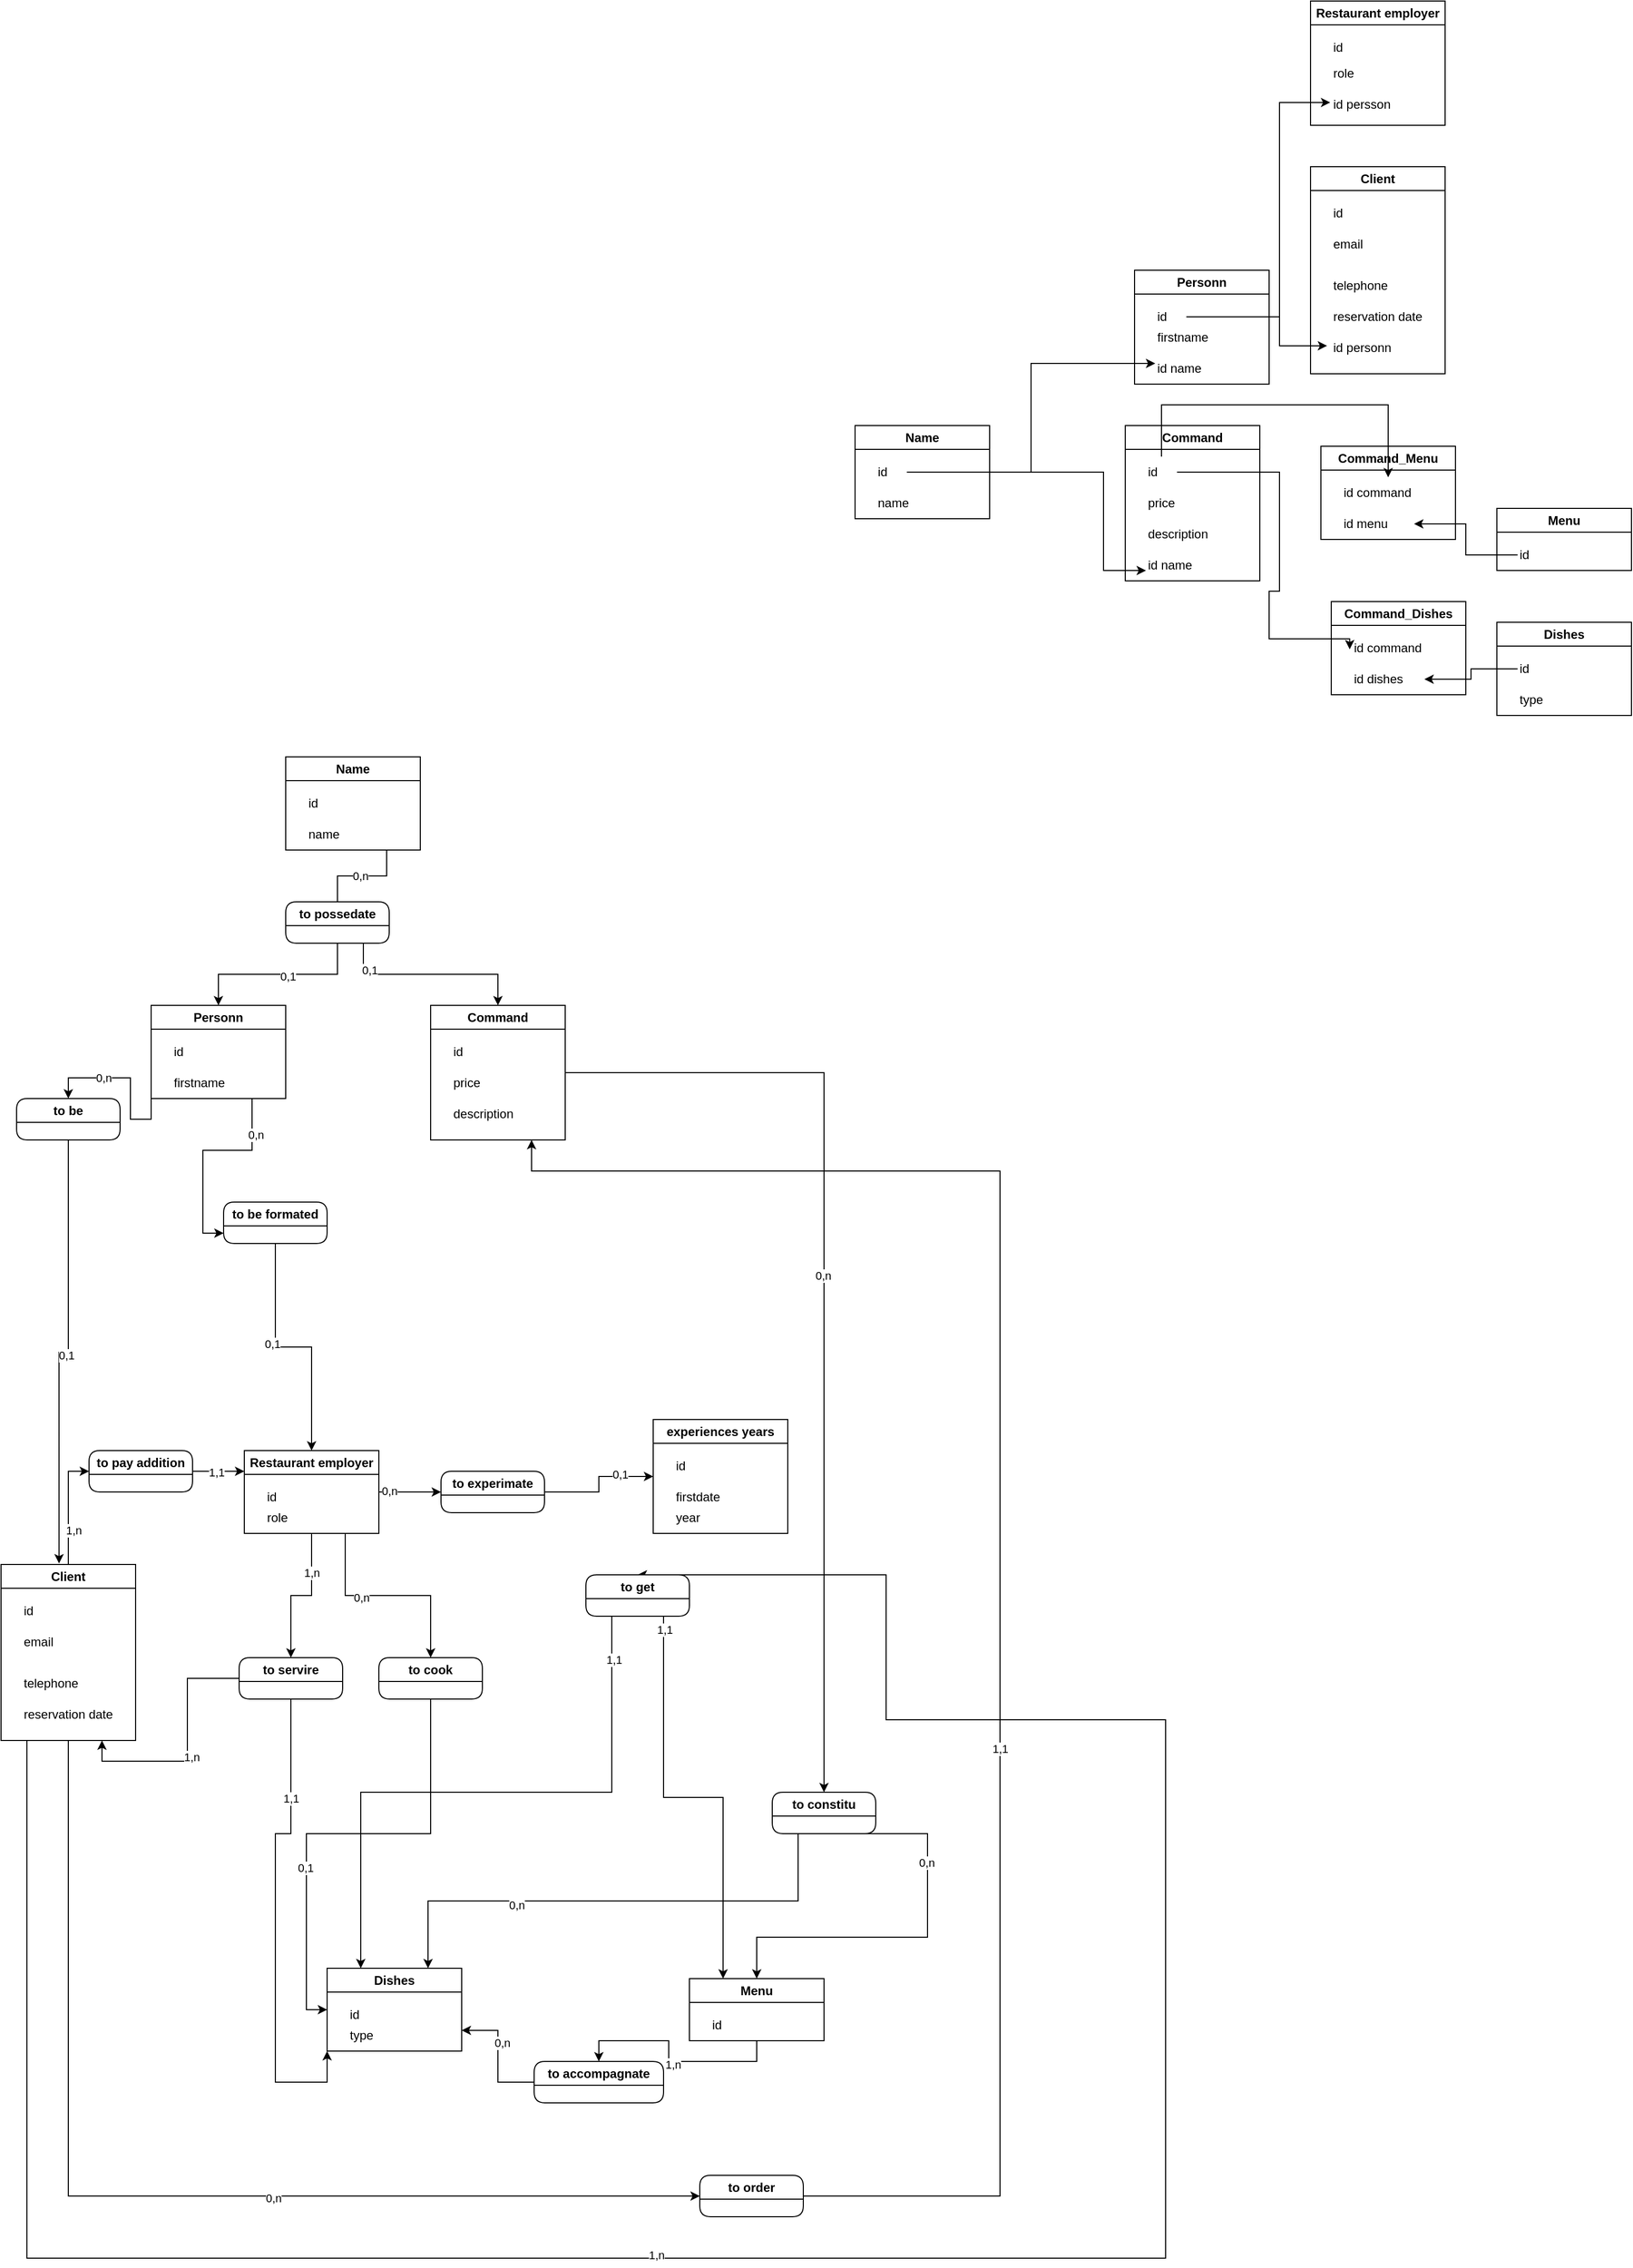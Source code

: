 <mxfile version="26.0.11">
  <diagram name="Page-1" id="PlA0bTD1htJH5vswvW3-">
    <mxGraphModel dx="1509" dy="1996" grid="1" gridSize="10" guides="1" tooltips="1" connect="1" arrows="1" fold="1" page="1" pageScale="1" pageWidth="827" pageHeight="1169" math="0" shadow="0">
      <root>
        <mxCell id="0" />
        <mxCell id="1" parent="0" />
        <mxCell id="Mnq4h092WNaVHmd3vgpn-191" style="edgeStyle=orthogonalEdgeStyle;rounded=0;orthogonalLoop=1;jettySize=auto;html=1;exitX=0.75;exitY=1;exitDx=0;exitDy=0;endArrow=none;startFill=0;" parent="1" source="Mnq4h092WNaVHmd3vgpn-177" target="Mnq4h092WNaVHmd3vgpn-183" edge="1">
          <mxGeometry relative="1" as="geometry" />
        </mxCell>
        <mxCell id="WmfGTkzMxAjrMjGQDUst-5" value="0,n" style="edgeLabel;html=1;align=center;verticalAlign=middle;resizable=0;points=[];" vertex="1" connectable="0" parent="Mnq4h092WNaVHmd3vgpn-191">
          <mxGeometry x="0.063" relative="1" as="geometry">
            <mxPoint x="1" as="offset" />
          </mxGeometry>
        </mxCell>
        <mxCell id="Mnq4h092WNaVHmd3vgpn-177" value="Name" style="swimlane;whiteSpace=wrap;html=1;" parent="1" vertex="1">
          <mxGeometry x="300" y="40" width="130" height="90" as="geometry" />
        </mxCell>
        <mxCell id="Mnq4h092WNaVHmd3vgpn-178" value="id" style="text;html=1;align=left;verticalAlign=middle;resizable=0;points=[];autosize=1;strokeColor=none;fillColor=none;" parent="Mnq4h092WNaVHmd3vgpn-177" vertex="1">
          <mxGeometry x="20" y="30" width="30" height="30" as="geometry" />
        </mxCell>
        <mxCell id="Mnq4h092WNaVHmd3vgpn-179" value="name" style="text;html=1;align=left;verticalAlign=middle;resizable=0;points=[];autosize=1;strokeColor=none;fillColor=none;" parent="Mnq4h092WNaVHmd3vgpn-177" vertex="1">
          <mxGeometry x="20" y="60" width="50" height="30" as="geometry" />
        </mxCell>
        <mxCell id="WmfGTkzMxAjrMjGQDUst-4" style="edgeStyle=orthogonalEdgeStyle;rounded=0;orthogonalLoop=1;jettySize=auto;html=1;entryX=0.5;entryY=0;entryDx=0;entryDy=0;" edge="1" parent="1" source="Mnq4h092WNaVHmd3vgpn-183" target="WmfGTkzMxAjrMjGQDUst-1">
          <mxGeometry relative="1" as="geometry" />
        </mxCell>
        <mxCell id="WmfGTkzMxAjrMjGQDUst-6" value="0,1" style="edgeLabel;html=1;align=center;verticalAlign=middle;resizable=0;points=[];" vertex="1" connectable="0" parent="WmfGTkzMxAjrMjGQDUst-4">
          <mxGeometry x="-0.11" y="2" relative="1" as="geometry">
            <mxPoint as="offset" />
          </mxGeometry>
        </mxCell>
        <mxCell id="WmfGTkzMxAjrMjGQDUst-10" style="edgeStyle=orthogonalEdgeStyle;rounded=0;orthogonalLoop=1;jettySize=auto;html=1;exitX=0.75;exitY=1;exitDx=0;exitDy=0;" edge="1" parent="1" source="Mnq4h092WNaVHmd3vgpn-183" target="WmfGTkzMxAjrMjGQDUst-7">
          <mxGeometry relative="1" as="geometry" />
        </mxCell>
        <mxCell id="WmfGTkzMxAjrMjGQDUst-108" value="0,1&lt;div&gt;&lt;br&gt;&lt;/div&gt;" style="edgeLabel;html=1;align=center;verticalAlign=middle;resizable=0;points=[];" vertex="1" connectable="0" parent="WmfGTkzMxAjrMjGQDUst-10">
          <mxGeometry x="-0.621" y="-3" relative="1" as="geometry">
            <mxPoint as="offset" />
          </mxGeometry>
        </mxCell>
        <mxCell id="Mnq4h092WNaVHmd3vgpn-183" value="to possedate" style="swimlane;whiteSpace=wrap;html=1;rounded=1;" parent="1" vertex="1">
          <mxGeometry x="300" y="180" width="100" height="40" as="geometry" />
        </mxCell>
        <mxCell id="WmfGTkzMxAjrMjGQDUst-27" style="edgeStyle=orthogonalEdgeStyle;rounded=0;orthogonalLoop=1;jettySize=auto;html=1;exitX=0;exitY=1;exitDx=0;exitDy=0;entryX=0.5;entryY=0;entryDx=0;entryDy=0;" edge="1" parent="1" source="WmfGTkzMxAjrMjGQDUst-1" target="WmfGTkzMxAjrMjGQDUst-23">
          <mxGeometry relative="1" as="geometry" />
        </mxCell>
        <mxCell id="WmfGTkzMxAjrMjGQDUst-34" value="0,n" style="edgeLabel;html=1;align=center;verticalAlign=middle;resizable=0;points=[];" vertex="1" connectable="0" parent="WmfGTkzMxAjrMjGQDUst-27">
          <mxGeometry x="0.325" relative="1" as="geometry">
            <mxPoint as="offset" />
          </mxGeometry>
        </mxCell>
        <mxCell id="WmfGTkzMxAjrMjGQDUst-29" style="edgeStyle=orthogonalEdgeStyle;rounded=0;orthogonalLoop=1;jettySize=auto;html=1;exitX=0.75;exitY=1;exitDx=0;exitDy=0;entryX=0;entryY=0.75;entryDx=0;entryDy=0;" edge="1" parent="1" source="WmfGTkzMxAjrMjGQDUst-1" target="WmfGTkzMxAjrMjGQDUst-24">
          <mxGeometry relative="1" as="geometry" />
        </mxCell>
        <mxCell id="WmfGTkzMxAjrMjGQDUst-36" value="0,n" style="edgeLabel;html=1;align=center;verticalAlign=middle;resizable=0;points=[];" vertex="1" connectable="0" parent="WmfGTkzMxAjrMjGQDUst-29">
          <mxGeometry x="-0.646" y="3" relative="1" as="geometry">
            <mxPoint as="offset" />
          </mxGeometry>
        </mxCell>
        <mxCell id="WmfGTkzMxAjrMjGQDUst-1" value="Personn" style="swimlane;whiteSpace=wrap;html=1;" vertex="1" parent="1">
          <mxGeometry x="170" y="280" width="130" height="90" as="geometry" />
        </mxCell>
        <mxCell id="WmfGTkzMxAjrMjGQDUst-2" value="id" style="text;html=1;align=left;verticalAlign=middle;resizable=0;points=[];autosize=1;strokeColor=none;fillColor=none;" vertex="1" parent="WmfGTkzMxAjrMjGQDUst-1">
          <mxGeometry x="20" y="30" width="30" height="30" as="geometry" />
        </mxCell>
        <mxCell id="WmfGTkzMxAjrMjGQDUst-3" value="firstname" style="text;html=1;align=left;verticalAlign=middle;resizable=0;points=[];autosize=1;strokeColor=none;fillColor=none;" vertex="1" parent="WmfGTkzMxAjrMjGQDUst-1">
          <mxGeometry x="20" y="60" width="70" height="30" as="geometry" />
        </mxCell>
        <mxCell id="WmfGTkzMxAjrMjGQDUst-41" style="edgeStyle=orthogonalEdgeStyle;rounded=0;orthogonalLoop=1;jettySize=auto;html=1;entryX=0.5;entryY=0;entryDx=0;entryDy=0;" edge="1" parent="1" source="WmfGTkzMxAjrMjGQDUst-7" target="WmfGTkzMxAjrMjGQDUst-40">
          <mxGeometry relative="1" as="geometry" />
        </mxCell>
        <mxCell id="WmfGTkzMxAjrMjGQDUst-56" value="0,n" style="edgeLabel;html=1;align=center;verticalAlign=middle;resizable=0;points=[];" vertex="1" connectable="0" parent="WmfGTkzMxAjrMjGQDUst-41">
          <mxGeometry x="-0.057" y="-1" relative="1" as="geometry">
            <mxPoint as="offset" />
          </mxGeometry>
        </mxCell>
        <mxCell id="WmfGTkzMxAjrMjGQDUst-7" value="Command" style="swimlane;whiteSpace=wrap;html=1;" vertex="1" parent="1">
          <mxGeometry x="440" y="280" width="130" height="130" as="geometry" />
        </mxCell>
        <mxCell id="WmfGTkzMxAjrMjGQDUst-8" value="id" style="text;html=1;align=left;verticalAlign=middle;resizable=0;points=[];autosize=1;strokeColor=none;fillColor=none;" vertex="1" parent="WmfGTkzMxAjrMjGQDUst-7">
          <mxGeometry x="20" y="30" width="30" height="30" as="geometry" />
        </mxCell>
        <mxCell id="WmfGTkzMxAjrMjGQDUst-9" value="price" style="text;html=1;align=left;verticalAlign=middle;resizable=0;points=[];autosize=1;strokeColor=none;fillColor=none;" vertex="1" parent="WmfGTkzMxAjrMjGQDUst-7">
          <mxGeometry x="20" y="60" width="50" height="30" as="geometry" />
        </mxCell>
        <mxCell id="WmfGTkzMxAjrMjGQDUst-11" value="description" style="text;html=1;align=left;verticalAlign=middle;resizable=0;points=[];autosize=1;strokeColor=none;fillColor=none;" vertex="1" parent="WmfGTkzMxAjrMjGQDUst-7">
          <mxGeometry x="20" y="90" width="80" height="30" as="geometry" />
        </mxCell>
        <mxCell id="WmfGTkzMxAjrMjGQDUst-32" style="edgeStyle=orthogonalEdgeStyle;rounded=0;orthogonalLoop=1;jettySize=auto;html=1;entryX=0;entryY=0.5;entryDx=0;entryDy=0;" edge="1" parent="1" source="WmfGTkzMxAjrMjGQDUst-12" target="WmfGTkzMxAjrMjGQDUst-31">
          <mxGeometry relative="1" as="geometry">
            <Array as="points">
              <mxPoint x="90" y="1430" />
            </Array>
          </mxGeometry>
        </mxCell>
        <mxCell id="WmfGTkzMxAjrMjGQDUst-38" value="0,n" style="edgeLabel;html=1;align=center;verticalAlign=middle;resizable=0;points=[];" vertex="1" connectable="0" parent="WmfGTkzMxAjrMjGQDUst-32">
          <mxGeometry x="0.215" y="-2" relative="1" as="geometry">
            <mxPoint as="offset" />
          </mxGeometry>
        </mxCell>
        <mxCell id="WmfGTkzMxAjrMjGQDUst-94" style="edgeStyle=orthogonalEdgeStyle;rounded=0;orthogonalLoop=1;jettySize=auto;html=1;entryX=0;entryY=0.5;entryDx=0;entryDy=0;" edge="1" parent="1" source="WmfGTkzMxAjrMjGQDUst-12" target="WmfGTkzMxAjrMjGQDUst-93">
          <mxGeometry relative="1" as="geometry" />
        </mxCell>
        <mxCell id="WmfGTkzMxAjrMjGQDUst-96" value="1,n" style="edgeLabel;html=1;align=center;verticalAlign=middle;resizable=0;points=[];" vertex="1" connectable="0" parent="WmfGTkzMxAjrMjGQDUst-94">
          <mxGeometry x="-0.4" y="-5" relative="1" as="geometry">
            <mxPoint as="offset" />
          </mxGeometry>
        </mxCell>
        <mxCell id="WmfGTkzMxAjrMjGQDUst-102" style="edgeStyle=orthogonalEdgeStyle;rounded=0;orthogonalLoop=1;jettySize=auto;html=1;entryX=0.5;entryY=0;entryDx=0;entryDy=0;" edge="1" parent="1" source="WmfGTkzMxAjrMjGQDUst-12" target="WmfGTkzMxAjrMjGQDUst-101">
          <mxGeometry relative="1" as="geometry">
            <Array as="points">
              <mxPoint x="50" y="1490" />
              <mxPoint x="1150" y="1490" />
              <mxPoint x="1150" y="970" />
              <mxPoint x="880" y="970" />
            </Array>
          </mxGeometry>
        </mxCell>
        <mxCell id="WmfGTkzMxAjrMjGQDUst-105" value="1,n" style="edgeLabel;html=1;align=center;verticalAlign=middle;resizable=0;points=[];" vertex="1" connectable="0" parent="WmfGTkzMxAjrMjGQDUst-102">
          <mxGeometry x="-0.2" y="3" relative="1" as="geometry">
            <mxPoint as="offset" />
          </mxGeometry>
        </mxCell>
        <mxCell id="WmfGTkzMxAjrMjGQDUst-12" value="Client" style="swimlane;whiteSpace=wrap;html=1;" vertex="1" parent="1">
          <mxGeometry x="25" y="820" width="130" height="170" as="geometry" />
        </mxCell>
        <mxCell id="WmfGTkzMxAjrMjGQDUst-13" value="id" style="text;html=1;align=left;verticalAlign=middle;resizable=0;points=[];autosize=1;strokeColor=none;fillColor=none;" vertex="1" parent="WmfGTkzMxAjrMjGQDUst-12">
          <mxGeometry x="20" y="30" width="30" height="30" as="geometry" />
        </mxCell>
        <mxCell id="WmfGTkzMxAjrMjGQDUst-15" value="email" style="text;html=1;align=left;verticalAlign=middle;resizable=0;points=[];autosize=1;strokeColor=none;fillColor=none;" vertex="1" parent="WmfGTkzMxAjrMjGQDUst-12">
          <mxGeometry x="20" y="60" width="50" height="30" as="geometry" />
        </mxCell>
        <mxCell id="WmfGTkzMxAjrMjGQDUst-16" value="telephone" style="text;html=1;align=left;verticalAlign=middle;resizable=0;points=[];autosize=1;strokeColor=none;fillColor=none;" vertex="1" parent="WmfGTkzMxAjrMjGQDUst-12">
          <mxGeometry x="20" y="100" width="80" height="30" as="geometry" />
        </mxCell>
        <mxCell id="WmfGTkzMxAjrMjGQDUst-17" value="reservation date" style="text;html=1;align=left;verticalAlign=middle;resizable=0;points=[];autosize=1;strokeColor=none;fillColor=none;" vertex="1" parent="WmfGTkzMxAjrMjGQDUst-12">
          <mxGeometry x="20" y="130" width="110" height="30" as="geometry" />
        </mxCell>
        <mxCell id="WmfGTkzMxAjrMjGQDUst-68" style="edgeStyle=orthogonalEdgeStyle;rounded=0;orthogonalLoop=1;jettySize=auto;html=1;" edge="1" parent="1" source="WmfGTkzMxAjrMjGQDUst-18" target="WmfGTkzMxAjrMjGQDUst-67">
          <mxGeometry relative="1" as="geometry" />
        </mxCell>
        <mxCell id="WmfGTkzMxAjrMjGQDUst-73" value="1,n" style="edgeLabel;html=1;align=center;verticalAlign=middle;resizable=0;points=[];" vertex="1" connectable="0" parent="WmfGTkzMxAjrMjGQDUst-68">
          <mxGeometry x="-0.46" relative="1" as="geometry">
            <mxPoint as="offset" />
          </mxGeometry>
        </mxCell>
        <mxCell id="WmfGTkzMxAjrMjGQDUst-84" style="edgeStyle=orthogonalEdgeStyle;rounded=0;orthogonalLoop=1;jettySize=auto;html=1;entryX=0;entryY=0.5;entryDx=0;entryDy=0;" edge="1" parent="1" source="WmfGTkzMxAjrMjGQDUst-18" target="WmfGTkzMxAjrMjGQDUst-79">
          <mxGeometry relative="1" as="geometry" />
        </mxCell>
        <mxCell id="WmfGTkzMxAjrMjGQDUst-86" value="0,n" style="edgeLabel;html=1;align=center;verticalAlign=middle;resizable=0;points=[];" vertex="1" connectable="0" parent="WmfGTkzMxAjrMjGQDUst-84">
          <mxGeometry x="-0.686" y="1" relative="1" as="geometry">
            <mxPoint as="offset" />
          </mxGeometry>
        </mxCell>
        <mxCell id="WmfGTkzMxAjrMjGQDUst-89" style="edgeStyle=orthogonalEdgeStyle;rounded=0;orthogonalLoop=1;jettySize=auto;html=1;exitX=0.75;exitY=1;exitDx=0;exitDy=0;entryX=0.5;entryY=0;entryDx=0;entryDy=0;" edge="1" parent="1" source="WmfGTkzMxAjrMjGQDUst-18" target="WmfGTkzMxAjrMjGQDUst-88">
          <mxGeometry relative="1" as="geometry" />
        </mxCell>
        <mxCell id="WmfGTkzMxAjrMjGQDUst-91" value="0,n" style="edgeLabel;html=1;align=center;verticalAlign=middle;resizable=0;points=[];" vertex="1" connectable="0" parent="WmfGTkzMxAjrMjGQDUst-89">
          <mxGeometry x="-0.263" y="-2" relative="1" as="geometry">
            <mxPoint x="1" as="offset" />
          </mxGeometry>
        </mxCell>
        <mxCell id="WmfGTkzMxAjrMjGQDUst-18" value="Restaurant employer" style="swimlane;whiteSpace=wrap;html=1;startSize=23;" vertex="1" parent="1">
          <mxGeometry x="260" y="710" width="130" height="80" as="geometry" />
        </mxCell>
        <mxCell id="WmfGTkzMxAjrMjGQDUst-19" value="id" style="text;html=1;align=left;verticalAlign=middle;resizable=0;points=[];autosize=1;strokeColor=none;fillColor=none;" vertex="1" parent="WmfGTkzMxAjrMjGQDUst-18">
          <mxGeometry x="20" y="30" width="30" height="30" as="geometry" />
        </mxCell>
        <mxCell id="WmfGTkzMxAjrMjGQDUst-78" value="role" style="text;html=1;align=left;verticalAlign=middle;resizable=0;points=[];autosize=1;strokeColor=none;fillColor=none;" vertex="1" parent="WmfGTkzMxAjrMjGQDUst-18">
          <mxGeometry x="20" y="50" width="40" height="30" as="geometry" />
        </mxCell>
        <mxCell id="WmfGTkzMxAjrMjGQDUst-23" value="to be" style="swimlane;whiteSpace=wrap;html=1;rounded=1;startSize=23;" vertex="1" parent="1">
          <mxGeometry x="40" y="370" width="100" height="40" as="geometry" />
        </mxCell>
        <mxCell id="WmfGTkzMxAjrMjGQDUst-30" style="edgeStyle=orthogonalEdgeStyle;rounded=0;orthogonalLoop=1;jettySize=auto;html=1;exitX=0.5;exitY=1;exitDx=0;exitDy=0;entryX=0.5;entryY=0;entryDx=0;entryDy=0;" edge="1" parent="1" source="WmfGTkzMxAjrMjGQDUst-24" target="WmfGTkzMxAjrMjGQDUst-18">
          <mxGeometry relative="1" as="geometry" />
        </mxCell>
        <mxCell id="WmfGTkzMxAjrMjGQDUst-37" value="0,1" style="edgeLabel;html=1;align=center;verticalAlign=middle;resizable=0;points=[];" vertex="1" connectable="0" parent="WmfGTkzMxAjrMjGQDUst-30">
          <mxGeometry x="-0.173" y="-3" relative="1" as="geometry">
            <mxPoint as="offset" />
          </mxGeometry>
        </mxCell>
        <mxCell id="WmfGTkzMxAjrMjGQDUst-24" value="to be formated" style="swimlane;whiteSpace=wrap;html=1;rounded=1;startSize=23;" vertex="1" parent="1">
          <mxGeometry x="240" y="470" width="100" height="40" as="geometry" />
        </mxCell>
        <mxCell id="WmfGTkzMxAjrMjGQDUst-28" style="edgeStyle=orthogonalEdgeStyle;rounded=0;orthogonalLoop=1;jettySize=auto;html=1;exitX=0.5;exitY=1;exitDx=0;exitDy=0;entryX=0.431;entryY=-0.006;entryDx=0;entryDy=0;entryPerimeter=0;" edge="1" parent="1" source="WmfGTkzMxAjrMjGQDUst-23" target="WmfGTkzMxAjrMjGQDUst-12">
          <mxGeometry relative="1" as="geometry" />
        </mxCell>
        <mxCell id="WmfGTkzMxAjrMjGQDUst-35" value="0,1" style="edgeLabel;html=1;align=center;verticalAlign=middle;resizable=0;points=[];" vertex="1" connectable="0" parent="WmfGTkzMxAjrMjGQDUst-28">
          <mxGeometry x="-0.01" y="3" relative="1" as="geometry">
            <mxPoint as="offset" />
          </mxGeometry>
        </mxCell>
        <mxCell id="WmfGTkzMxAjrMjGQDUst-33" style="edgeStyle=orthogonalEdgeStyle;rounded=0;orthogonalLoop=1;jettySize=auto;html=1;entryX=0.75;entryY=1;entryDx=0;entryDy=0;" edge="1" parent="1" source="WmfGTkzMxAjrMjGQDUst-31" target="WmfGTkzMxAjrMjGQDUst-7">
          <mxGeometry relative="1" as="geometry">
            <Array as="points">
              <mxPoint x="990" y="1430" />
              <mxPoint x="990" y="440" />
              <mxPoint x="538" y="440" />
            </Array>
          </mxGeometry>
        </mxCell>
        <mxCell id="WmfGTkzMxAjrMjGQDUst-39" value="1,1" style="edgeLabel;html=1;align=center;verticalAlign=middle;resizable=0;points=[];" vertex="1" connectable="0" parent="WmfGTkzMxAjrMjGQDUst-33">
          <mxGeometry x="-0.251" relative="1" as="geometry">
            <mxPoint as="offset" />
          </mxGeometry>
        </mxCell>
        <mxCell id="WmfGTkzMxAjrMjGQDUst-31" value="to order" style="swimlane;whiteSpace=wrap;html=1;rounded=1;startSize=23;" vertex="1" parent="1">
          <mxGeometry x="700" y="1410" width="100" height="40" as="geometry" />
        </mxCell>
        <mxCell id="WmfGTkzMxAjrMjGQDUst-50" style="edgeStyle=orthogonalEdgeStyle;rounded=0;orthogonalLoop=1;jettySize=auto;html=1;exitX=0.5;exitY=1;exitDx=0;exitDy=0;entryX=0.5;entryY=0;entryDx=0;entryDy=0;" edge="1" parent="1" source="WmfGTkzMxAjrMjGQDUst-40" target="WmfGTkzMxAjrMjGQDUst-42">
          <mxGeometry relative="1" as="geometry">
            <Array as="points">
              <mxPoint x="920" y="1180" />
              <mxPoint x="755" y="1180" />
            </Array>
          </mxGeometry>
        </mxCell>
        <mxCell id="WmfGTkzMxAjrMjGQDUst-55" value="0,n" style="edgeLabel;html=1;align=center;verticalAlign=middle;resizable=0;points=[];" vertex="1" connectable="0" parent="WmfGTkzMxAjrMjGQDUst-50">
          <mxGeometry x="-0.367" y="-1" relative="1" as="geometry">
            <mxPoint as="offset" />
          </mxGeometry>
        </mxCell>
        <mxCell id="WmfGTkzMxAjrMjGQDUst-53" style="edgeStyle=orthogonalEdgeStyle;rounded=0;orthogonalLoop=1;jettySize=auto;html=1;exitX=0.25;exitY=1;exitDx=0;exitDy=0;entryX=0.75;entryY=0;entryDx=0;entryDy=0;" edge="1" parent="1" source="WmfGTkzMxAjrMjGQDUst-40" target="WmfGTkzMxAjrMjGQDUst-47">
          <mxGeometry relative="1" as="geometry" />
        </mxCell>
        <mxCell id="WmfGTkzMxAjrMjGQDUst-59" value="0,n" style="edgeLabel;html=1;align=center;verticalAlign=middle;resizable=0;points=[];" vertex="1" connectable="0" parent="WmfGTkzMxAjrMjGQDUst-53">
          <mxGeometry x="0.384" y="4" relative="1" as="geometry">
            <mxPoint as="offset" />
          </mxGeometry>
        </mxCell>
        <mxCell id="WmfGTkzMxAjrMjGQDUst-40" value="to constitu" style="swimlane;whiteSpace=wrap;html=1;rounded=1;startSize=23;" vertex="1" parent="1">
          <mxGeometry x="770" y="1040" width="100" height="40" as="geometry" />
        </mxCell>
        <mxCell id="WmfGTkzMxAjrMjGQDUst-51" style="edgeStyle=orthogonalEdgeStyle;rounded=0;orthogonalLoop=1;jettySize=auto;html=1;exitX=0.5;exitY=1;exitDx=0;exitDy=0;entryX=0.5;entryY=0;entryDx=0;entryDy=0;" edge="1" parent="1" source="WmfGTkzMxAjrMjGQDUst-42" target="WmfGTkzMxAjrMjGQDUst-46">
          <mxGeometry relative="1" as="geometry" />
        </mxCell>
        <mxCell id="WmfGTkzMxAjrMjGQDUst-57" value="1,n" style="edgeLabel;html=1;align=center;verticalAlign=middle;resizable=0;points=[];" vertex="1" connectable="0" parent="WmfGTkzMxAjrMjGQDUst-51">
          <mxGeometry x="-0.046" y="2" relative="1" as="geometry">
            <mxPoint y="1" as="offset" />
          </mxGeometry>
        </mxCell>
        <mxCell id="WmfGTkzMxAjrMjGQDUst-42" value="Menu" style="swimlane;whiteSpace=wrap;html=1;" vertex="1" parent="1">
          <mxGeometry x="690" y="1220" width="130" height="60" as="geometry" />
        </mxCell>
        <mxCell id="WmfGTkzMxAjrMjGQDUst-43" value="id" style="text;html=1;align=left;verticalAlign=middle;resizable=0;points=[];autosize=1;strokeColor=none;fillColor=none;" vertex="1" parent="WmfGTkzMxAjrMjGQDUst-42">
          <mxGeometry x="20" y="30" width="30" height="30" as="geometry" />
        </mxCell>
        <mxCell id="WmfGTkzMxAjrMjGQDUst-52" style="edgeStyle=orthogonalEdgeStyle;rounded=0;orthogonalLoop=1;jettySize=auto;html=1;exitX=0;exitY=0.5;exitDx=0;exitDy=0;entryX=1;entryY=0.75;entryDx=0;entryDy=0;" edge="1" parent="1" source="WmfGTkzMxAjrMjGQDUst-46" target="WmfGTkzMxAjrMjGQDUst-47">
          <mxGeometry relative="1" as="geometry">
            <mxPoint x="440" y="1070" as="targetPoint" />
          </mxGeometry>
        </mxCell>
        <mxCell id="WmfGTkzMxAjrMjGQDUst-60" value="0,n" style="edgeLabel;html=1;align=center;verticalAlign=middle;resizable=0;points=[];" vertex="1" connectable="0" parent="WmfGTkzMxAjrMjGQDUst-52">
          <mxGeometry x="0.22" y="-4" relative="1" as="geometry">
            <mxPoint as="offset" />
          </mxGeometry>
        </mxCell>
        <mxCell id="WmfGTkzMxAjrMjGQDUst-46" value="to accompagnate" style="swimlane;whiteSpace=wrap;html=1;rounded=1;startSize=23;" vertex="1" parent="1">
          <mxGeometry x="540" y="1300" width="125" height="40" as="geometry" />
        </mxCell>
        <mxCell id="WmfGTkzMxAjrMjGQDUst-47" value="Dishes" style="swimlane;whiteSpace=wrap;html=1;" vertex="1" parent="1">
          <mxGeometry x="340" y="1210" width="130" height="80" as="geometry" />
        </mxCell>
        <mxCell id="WmfGTkzMxAjrMjGQDUst-48" value="id" style="text;html=1;align=left;verticalAlign=middle;resizable=0;points=[];autosize=1;strokeColor=none;fillColor=none;" vertex="1" parent="WmfGTkzMxAjrMjGQDUst-47">
          <mxGeometry x="20" y="30" width="30" height="30" as="geometry" />
        </mxCell>
        <mxCell id="WmfGTkzMxAjrMjGQDUst-49" value="type" style="text;html=1;align=left;verticalAlign=middle;resizable=0;points=[];autosize=1;strokeColor=none;fillColor=none;" vertex="1" parent="WmfGTkzMxAjrMjGQDUst-47">
          <mxGeometry x="20" y="50" width="50" height="30" as="geometry" />
        </mxCell>
        <mxCell id="WmfGTkzMxAjrMjGQDUst-76" style="edgeStyle=orthogonalEdgeStyle;rounded=0;orthogonalLoop=1;jettySize=auto;html=1;entryX=0.75;entryY=1;entryDx=0;entryDy=0;" edge="1" parent="1" source="WmfGTkzMxAjrMjGQDUst-67" target="WmfGTkzMxAjrMjGQDUst-12">
          <mxGeometry relative="1" as="geometry" />
        </mxCell>
        <mxCell id="WmfGTkzMxAjrMjGQDUst-77" value="1,n" style="edgeLabel;html=1;align=center;verticalAlign=middle;resizable=0;points=[];" vertex="1" connectable="0" parent="WmfGTkzMxAjrMjGQDUst-76">
          <mxGeometry x="0.085" y="4" relative="1" as="geometry">
            <mxPoint as="offset" />
          </mxGeometry>
        </mxCell>
        <mxCell id="WmfGTkzMxAjrMjGQDUst-99" style="edgeStyle=orthogonalEdgeStyle;rounded=0;orthogonalLoop=1;jettySize=auto;html=1;entryX=0;entryY=1;entryDx=0;entryDy=0;" edge="1" parent="1" source="WmfGTkzMxAjrMjGQDUst-67" target="WmfGTkzMxAjrMjGQDUst-47">
          <mxGeometry relative="1" as="geometry">
            <Array as="points">
              <mxPoint x="305" y="1080" />
              <mxPoint x="290" y="1080" />
              <mxPoint x="290" y="1320" />
              <mxPoint x="340" y="1320" />
            </Array>
          </mxGeometry>
        </mxCell>
        <mxCell id="WmfGTkzMxAjrMjGQDUst-100" value="1,1" style="edgeLabel;html=1;align=center;verticalAlign=middle;resizable=0;points=[];" vertex="1" connectable="0" parent="WmfGTkzMxAjrMjGQDUst-99">
          <mxGeometry x="-0.587" relative="1" as="geometry">
            <mxPoint as="offset" />
          </mxGeometry>
        </mxCell>
        <mxCell id="WmfGTkzMxAjrMjGQDUst-67" value="to servire" style="swimlane;whiteSpace=wrap;html=1;rounded=1;startSize=23;" vertex="1" parent="1">
          <mxGeometry x="255" y="910" width="100" height="40" as="geometry" />
        </mxCell>
        <mxCell id="WmfGTkzMxAjrMjGQDUst-85" style="edgeStyle=orthogonalEdgeStyle;rounded=0;orthogonalLoop=1;jettySize=auto;html=1;entryX=0;entryY=0.5;entryDx=0;entryDy=0;" edge="1" parent="1" source="WmfGTkzMxAjrMjGQDUst-79" target="WmfGTkzMxAjrMjGQDUst-80">
          <mxGeometry relative="1" as="geometry" />
        </mxCell>
        <mxCell id="WmfGTkzMxAjrMjGQDUst-87" value="0,1" style="edgeLabel;html=1;align=center;verticalAlign=middle;resizable=0;points=[];" vertex="1" connectable="0" parent="WmfGTkzMxAjrMjGQDUst-85">
          <mxGeometry x="0.47" y="2" relative="1" as="geometry">
            <mxPoint as="offset" />
          </mxGeometry>
        </mxCell>
        <mxCell id="WmfGTkzMxAjrMjGQDUst-79" value="to experimate" style="swimlane;whiteSpace=wrap;html=1;rounded=1;startSize=23;" vertex="1" parent="1">
          <mxGeometry x="450" y="730" width="100" height="40" as="geometry" />
        </mxCell>
        <mxCell id="WmfGTkzMxAjrMjGQDUst-80" value="experiences years" style="swimlane;whiteSpace=wrap;html=1;startSize=23;" vertex="1" parent="1">
          <mxGeometry x="655" y="680" width="130" height="110" as="geometry" />
        </mxCell>
        <mxCell id="WmfGTkzMxAjrMjGQDUst-81" value="id" style="text;html=1;align=left;verticalAlign=middle;resizable=0;points=[];autosize=1;strokeColor=none;fillColor=none;" vertex="1" parent="WmfGTkzMxAjrMjGQDUst-80">
          <mxGeometry x="20" y="30" width="30" height="30" as="geometry" />
        </mxCell>
        <mxCell id="WmfGTkzMxAjrMjGQDUst-82" value="year" style="text;html=1;align=left;verticalAlign=middle;resizable=0;points=[];autosize=1;strokeColor=none;fillColor=none;" vertex="1" parent="WmfGTkzMxAjrMjGQDUst-80">
          <mxGeometry x="20" y="80" width="50" height="30" as="geometry" />
        </mxCell>
        <mxCell id="WmfGTkzMxAjrMjGQDUst-83" value="firstdate" style="text;html=1;align=left;verticalAlign=middle;resizable=0;points=[];autosize=1;strokeColor=none;fillColor=none;" vertex="1" parent="WmfGTkzMxAjrMjGQDUst-80">
          <mxGeometry x="20" y="60" width="70" height="30" as="geometry" />
        </mxCell>
        <mxCell id="WmfGTkzMxAjrMjGQDUst-90" style="edgeStyle=orthogonalEdgeStyle;rounded=0;orthogonalLoop=1;jettySize=auto;html=1;exitX=0.5;exitY=1;exitDx=0;exitDy=0;entryX=0;entryY=0.5;entryDx=0;entryDy=0;" edge="1" parent="1" source="WmfGTkzMxAjrMjGQDUst-88" target="WmfGTkzMxAjrMjGQDUst-47">
          <mxGeometry relative="1" as="geometry" />
        </mxCell>
        <mxCell id="WmfGTkzMxAjrMjGQDUst-92" value="0,1" style="edgeLabel;html=1;align=center;verticalAlign=middle;resizable=0;points=[];" vertex="1" connectable="0" parent="WmfGTkzMxAjrMjGQDUst-90">
          <mxGeometry x="0.286" y="-1" relative="1" as="geometry">
            <mxPoint as="offset" />
          </mxGeometry>
        </mxCell>
        <mxCell id="WmfGTkzMxAjrMjGQDUst-88" value="to cook" style="swimlane;whiteSpace=wrap;html=1;rounded=1;startSize=23;" vertex="1" parent="1">
          <mxGeometry x="390" y="910" width="100" height="40" as="geometry" />
        </mxCell>
        <mxCell id="WmfGTkzMxAjrMjGQDUst-95" style="edgeStyle=orthogonalEdgeStyle;rounded=0;orthogonalLoop=1;jettySize=auto;html=1;entryX=0;entryY=0.25;entryDx=0;entryDy=0;" edge="1" parent="1" source="WmfGTkzMxAjrMjGQDUst-93" target="WmfGTkzMxAjrMjGQDUst-18">
          <mxGeometry relative="1" as="geometry" />
        </mxCell>
        <mxCell id="WmfGTkzMxAjrMjGQDUst-97" value="1,1" style="edgeLabel;html=1;align=center;verticalAlign=middle;resizable=0;points=[];" vertex="1" connectable="0" parent="WmfGTkzMxAjrMjGQDUst-95">
          <mxGeometry x="-0.08" y="-1" relative="1" as="geometry">
            <mxPoint as="offset" />
          </mxGeometry>
        </mxCell>
        <mxCell id="WmfGTkzMxAjrMjGQDUst-93" value="to pay addition" style="swimlane;whiteSpace=wrap;html=1;rounded=1;startSize=23;" vertex="1" parent="1">
          <mxGeometry x="110" y="710" width="100" height="40" as="geometry" />
        </mxCell>
        <mxCell id="WmfGTkzMxAjrMjGQDUst-103" style="edgeStyle=orthogonalEdgeStyle;rounded=0;orthogonalLoop=1;jettySize=auto;html=1;exitX=0.75;exitY=1;exitDx=0;exitDy=0;entryX=0.25;entryY=0;entryDx=0;entryDy=0;" edge="1" parent="1" source="WmfGTkzMxAjrMjGQDUst-101" target="WmfGTkzMxAjrMjGQDUst-42">
          <mxGeometry relative="1" as="geometry" />
        </mxCell>
        <mxCell id="WmfGTkzMxAjrMjGQDUst-107" value="1,1" style="edgeLabel;html=1;align=center;verticalAlign=middle;resizable=0;points=[];" vertex="1" connectable="0" parent="WmfGTkzMxAjrMjGQDUst-103">
          <mxGeometry x="-0.935" y="1" relative="1" as="geometry">
            <mxPoint as="offset" />
          </mxGeometry>
        </mxCell>
        <mxCell id="WmfGTkzMxAjrMjGQDUst-104" style="edgeStyle=orthogonalEdgeStyle;rounded=0;orthogonalLoop=1;jettySize=auto;html=1;exitX=0.25;exitY=1;exitDx=0;exitDy=0;entryX=0.25;entryY=0;entryDx=0;entryDy=0;" edge="1" parent="1" source="WmfGTkzMxAjrMjGQDUst-101" target="WmfGTkzMxAjrMjGQDUst-47">
          <mxGeometry relative="1" as="geometry" />
        </mxCell>
        <mxCell id="WmfGTkzMxAjrMjGQDUst-106" value="1,1" style="edgeLabel;html=1;align=center;verticalAlign=middle;resizable=0;points=[];" vertex="1" connectable="0" parent="WmfGTkzMxAjrMjGQDUst-104">
          <mxGeometry x="-0.856" y="2" relative="1" as="geometry">
            <mxPoint as="offset" />
          </mxGeometry>
        </mxCell>
        <mxCell id="WmfGTkzMxAjrMjGQDUst-101" value="to get" style="swimlane;whiteSpace=wrap;html=1;rounded=1;startSize=23;" vertex="1" parent="1">
          <mxGeometry x="590" y="830" width="100" height="40" as="geometry" />
        </mxCell>
        <mxCell id="WmfGTkzMxAjrMjGQDUst-109" value="Name" style="swimlane;whiteSpace=wrap;html=1;" vertex="1" parent="1">
          <mxGeometry x="850" y="-280" width="130" height="90" as="geometry" />
        </mxCell>
        <mxCell id="WmfGTkzMxAjrMjGQDUst-110" value="id" style="text;html=1;align=left;verticalAlign=middle;resizable=0;points=[];autosize=1;strokeColor=none;fillColor=none;" vertex="1" parent="WmfGTkzMxAjrMjGQDUst-109">
          <mxGeometry x="20" y="30" width="30" height="30" as="geometry" />
        </mxCell>
        <mxCell id="WmfGTkzMxAjrMjGQDUst-111" value="name" style="text;html=1;align=left;verticalAlign=middle;resizable=0;points=[];autosize=1;strokeColor=none;fillColor=none;" vertex="1" parent="WmfGTkzMxAjrMjGQDUst-109">
          <mxGeometry x="20" y="60" width="50" height="30" as="geometry" />
        </mxCell>
        <mxCell id="WmfGTkzMxAjrMjGQDUst-112" value="Personn" style="swimlane;whiteSpace=wrap;html=1;" vertex="1" parent="1">
          <mxGeometry x="1120" y="-430" width="130" height="110" as="geometry" />
        </mxCell>
        <mxCell id="WmfGTkzMxAjrMjGQDUst-113" value="id" style="text;html=1;align=left;verticalAlign=middle;resizable=0;points=[];autosize=1;strokeColor=none;fillColor=none;" vertex="1" parent="WmfGTkzMxAjrMjGQDUst-112">
          <mxGeometry x="20" y="30" width="30" height="30" as="geometry" />
        </mxCell>
        <mxCell id="WmfGTkzMxAjrMjGQDUst-114" value="firstname" style="text;html=1;align=left;verticalAlign=middle;resizable=0;points=[];autosize=1;strokeColor=none;fillColor=none;" vertex="1" parent="WmfGTkzMxAjrMjGQDUst-112">
          <mxGeometry x="20" y="50" width="70" height="30" as="geometry" />
        </mxCell>
        <mxCell id="WmfGTkzMxAjrMjGQDUst-119" value="id name" style="text;html=1;align=left;verticalAlign=middle;resizable=0;points=[];autosize=1;strokeColor=none;fillColor=none;" vertex="1" parent="WmfGTkzMxAjrMjGQDUst-112">
          <mxGeometry x="20" y="80" width="70" height="30" as="geometry" />
        </mxCell>
        <mxCell id="WmfGTkzMxAjrMjGQDUst-115" value="Command" style="swimlane;whiteSpace=wrap;html=1;" vertex="1" parent="1">
          <mxGeometry x="1111" y="-280" width="130" height="150" as="geometry" />
        </mxCell>
        <mxCell id="WmfGTkzMxAjrMjGQDUst-116" value="id" style="text;html=1;align=left;verticalAlign=middle;resizable=0;points=[];autosize=1;strokeColor=none;fillColor=none;" vertex="1" parent="WmfGTkzMxAjrMjGQDUst-115">
          <mxGeometry x="20" y="30" width="30" height="30" as="geometry" />
        </mxCell>
        <mxCell id="WmfGTkzMxAjrMjGQDUst-117" value="price" style="text;html=1;align=left;verticalAlign=middle;resizable=0;points=[];autosize=1;strokeColor=none;fillColor=none;" vertex="1" parent="WmfGTkzMxAjrMjGQDUst-115">
          <mxGeometry x="20" y="60" width="50" height="30" as="geometry" />
        </mxCell>
        <mxCell id="WmfGTkzMxAjrMjGQDUst-118" value="description" style="text;html=1;align=left;verticalAlign=middle;resizable=0;points=[];autosize=1;strokeColor=none;fillColor=none;" vertex="1" parent="WmfGTkzMxAjrMjGQDUst-115">
          <mxGeometry x="20" y="90" width="80" height="30" as="geometry" />
        </mxCell>
        <mxCell id="WmfGTkzMxAjrMjGQDUst-122" value="id name" style="text;html=1;align=left;verticalAlign=middle;resizable=0;points=[];autosize=1;strokeColor=none;fillColor=none;" vertex="1" parent="WmfGTkzMxAjrMjGQDUst-115">
          <mxGeometry x="20" y="120" width="70" height="30" as="geometry" />
        </mxCell>
        <mxCell id="WmfGTkzMxAjrMjGQDUst-123" style="edgeStyle=orthogonalEdgeStyle;rounded=0;orthogonalLoop=1;jettySize=auto;html=1;entryX=0;entryY=0.667;entryDx=0;entryDy=0;entryPerimeter=0;" edge="1" parent="1" source="WmfGTkzMxAjrMjGQDUst-110" target="WmfGTkzMxAjrMjGQDUst-122">
          <mxGeometry relative="1" as="geometry">
            <Array as="points">
              <mxPoint x="1090" y="-235" />
              <mxPoint x="1090" y="-140" />
            </Array>
          </mxGeometry>
        </mxCell>
        <mxCell id="WmfGTkzMxAjrMjGQDUst-124" value="Client" style="swimlane;whiteSpace=wrap;html=1;" vertex="1" parent="1">
          <mxGeometry x="1290" y="-530" width="130" height="200" as="geometry" />
        </mxCell>
        <mxCell id="WmfGTkzMxAjrMjGQDUst-125" value="id" style="text;html=1;align=left;verticalAlign=middle;resizable=0;points=[];autosize=1;strokeColor=none;fillColor=none;" vertex="1" parent="WmfGTkzMxAjrMjGQDUst-124">
          <mxGeometry x="20" y="30" width="30" height="30" as="geometry" />
        </mxCell>
        <mxCell id="WmfGTkzMxAjrMjGQDUst-126" value="email" style="text;html=1;align=left;verticalAlign=middle;resizable=0;points=[];autosize=1;strokeColor=none;fillColor=none;" vertex="1" parent="WmfGTkzMxAjrMjGQDUst-124">
          <mxGeometry x="20" y="60" width="50" height="30" as="geometry" />
        </mxCell>
        <mxCell id="WmfGTkzMxAjrMjGQDUst-127" value="telephone" style="text;html=1;align=left;verticalAlign=middle;resizable=0;points=[];autosize=1;strokeColor=none;fillColor=none;" vertex="1" parent="WmfGTkzMxAjrMjGQDUst-124">
          <mxGeometry x="20" y="100" width="80" height="30" as="geometry" />
        </mxCell>
        <mxCell id="WmfGTkzMxAjrMjGQDUst-128" value="reservation date" style="text;html=1;align=left;verticalAlign=middle;resizable=0;points=[];autosize=1;strokeColor=none;fillColor=none;" vertex="1" parent="WmfGTkzMxAjrMjGQDUst-124">
          <mxGeometry x="20" y="130" width="110" height="30" as="geometry" />
        </mxCell>
        <mxCell id="WmfGTkzMxAjrMjGQDUst-129" value="id personn" style="text;html=1;align=left;verticalAlign=middle;resizable=0;points=[];autosize=1;strokeColor=none;fillColor=none;" vertex="1" parent="WmfGTkzMxAjrMjGQDUst-124">
          <mxGeometry x="20" y="160" width="80" height="30" as="geometry" />
        </mxCell>
        <mxCell id="WmfGTkzMxAjrMjGQDUst-131" style="edgeStyle=orthogonalEdgeStyle;rounded=0;orthogonalLoop=1;jettySize=auto;html=1;" edge="1" parent="1" source="WmfGTkzMxAjrMjGQDUst-110" target="WmfGTkzMxAjrMjGQDUst-119">
          <mxGeometry relative="1" as="geometry">
            <Array as="points">
              <mxPoint x="1020" y="-235" />
              <mxPoint x="1020" y="-340" />
            </Array>
          </mxGeometry>
        </mxCell>
        <mxCell id="WmfGTkzMxAjrMjGQDUst-132" style="edgeStyle=orthogonalEdgeStyle;rounded=0;orthogonalLoop=1;jettySize=auto;html=1;entryX=-0.05;entryY=0.433;entryDx=0;entryDy=0;entryPerimeter=0;" edge="1" parent="1" source="WmfGTkzMxAjrMjGQDUst-113" target="WmfGTkzMxAjrMjGQDUst-129">
          <mxGeometry relative="1" as="geometry">
            <Array as="points">
              <mxPoint x="1260" y="-385" />
              <mxPoint x="1260" y="-357" />
            </Array>
          </mxGeometry>
        </mxCell>
        <mxCell id="WmfGTkzMxAjrMjGQDUst-133" value="Restaurant employer" style="swimlane;whiteSpace=wrap;html=1;startSize=23;" vertex="1" parent="1">
          <mxGeometry x="1290" y="-690" width="130" height="120" as="geometry" />
        </mxCell>
        <mxCell id="WmfGTkzMxAjrMjGQDUst-134" value="id" style="text;html=1;align=left;verticalAlign=middle;resizable=0;points=[];autosize=1;strokeColor=none;fillColor=none;" vertex="1" parent="WmfGTkzMxAjrMjGQDUst-133">
          <mxGeometry x="20" y="30" width="30" height="30" as="geometry" />
        </mxCell>
        <mxCell id="WmfGTkzMxAjrMjGQDUst-135" value="role" style="text;html=1;align=left;verticalAlign=middle;resizable=0;points=[];autosize=1;strokeColor=none;fillColor=none;" vertex="1" parent="WmfGTkzMxAjrMjGQDUst-133">
          <mxGeometry x="20" y="55" width="40" height="30" as="geometry" />
        </mxCell>
        <mxCell id="WmfGTkzMxAjrMjGQDUst-136" value="&lt;div&gt;id persson&lt;/div&gt;" style="text;html=1;align=left;verticalAlign=middle;resizable=0;points=[];autosize=1;strokeColor=none;fillColor=none;" vertex="1" parent="WmfGTkzMxAjrMjGQDUst-133">
          <mxGeometry x="20" y="85" width="80" height="30" as="geometry" />
        </mxCell>
        <mxCell id="WmfGTkzMxAjrMjGQDUst-137" style="edgeStyle=orthogonalEdgeStyle;rounded=0;orthogonalLoop=1;jettySize=auto;html=1;entryX=-0.012;entryY=0.433;entryDx=0;entryDy=0;entryPerimeter=0;" edge="1" parent="1" source="WmfGTkzMxAjrMjGQDUst-113" target="WmfGTkzMxAjrMjGQDUst-136">
          <mxGeometry relative="1" as="geometry">
            <Array as="points">
              <mxPoint x="1260" y="-385" />
              <mxPoint x="1260" y="-592" />
            </Array>
          </mxGeometry>
        </mxCell>
        <mxCell id="WmfGTkzMxAjrMjGQDUst-138" value="Dishes" style="swimlane;whiteSpace=wrap;html=1;" vertex="1" parent="1">
          <mxGeometry x="1470" y="-90" width="130" height="90" as="geometry" />
        </mxCell>
        <mxCell id="WmfGTkzMxAjrMjGQDUst-139" value="id" style="text;html=1;align=left;verticalAlign=middle;resizable=0;points=[];autosize=1;strokeColor=none;fillColor=none;" vertex="1" parent="WmfGTkzMxAjrMjGQDUst-138">
          <mxGeometry x="20" y="30" width="30" height="30" as="geometry" />
        </mxCell>
        <mxCell id="WmfGTkzMxAjrMjGQDUst-143" value="type" style="text;html=1;align=left;verticalAlign=middle;resizable=0;points=[];autosize=1;strokeColor=none;fillColor=none;" vertex="1" parent="WmfGTkzMxAjrMjGQDUst-138">
          <mxGeometry x="20" y="60" width="50" height="30" as="geometry" />
        </mxCell>
        <mxCell id="WmfGTkzMxAjrMjGQDUst-144" value="Menu" style="swimlane;whiteSpace=wrap;html=1;startSize=23;" vertex="1" parent="1">
          <mxGeometry x="1470" y="-200" width="130" height="60" as="geometry" />
        </mxCell>
        <mxCell id="WmfGTkzMxAjrMjGQDUst-145" value="id" style="text;html=1;align=left;verticalAlign=middle;resizable=0;points=[];autosize=1;strokeColor=none;fillColor=none;" vertex="1" parent="WmfGTkzMxAjrMjGQDUst-144">
          <mxGeometry x="20" y="30" width="30" height="30" as="geometry" />
        </mxCell>
        <mxCell id="WmfGTkzMxAjrMjGQDUst-147" value="Command_Menu" style="swimlane;whiteSpace=wrap;html=1;" vertex="1" parent="1">
          <mxGeometry x="1300" y="-260" width="130" height="90" as="geometry" />
        </mxCell>
        <mxCell id="WmfGTkzMxAjrMjGQDUst-148" value="id command" style="text;html=1;align=left;verticalAlign=middle;resizable=0;points=[];autosize=1;strokeColor=none;fillColor=none;" vertex="1" parent="WmfGTkzMxAjrMjGQDUst-147">
          <mxGeometry x="20" y="30" width="90" height="30" as="geometry" />
        </mxCell>
        <mxCell id="WmfGTkzMxAjrMjGQDUst-149" value="id menu" style="text;html=1;align=left;verticalAlign=middle;resizable=0;points=[];autosize=1;strokeColor=none;fillColor=none;" vertex="1" parent="WmfGTkzMxAjrMjGQDUst-147">
          <mxGeometry x="20" y="60" width="70" height="30" as="geometry" />
        </mxCell>
        <mxCell id="WmfGTkzMxAjrMjGQDUst-152" value="Command_Dishes" style="swimlane;whiteSpace=wrap;html=1;" vertex="1" parent="1">
          <mxGeometry x="1310" y="-110" width="130" height="90" as="geometry" />
        </mxCell>
        <mxCell id="WmfGTkzMxAjrMjGQDUst-153" value="id command" style="text;html=1;align=left;verticalAlign=middle;resizable=0;points=[];autosize=1;strokeColor=none;fillColor=none;" vertex="1" parent="WmfGTkzMxAjrMjGQDUst-152">
          <mxGeometry x="20" y="30" width="90" height="30" as="geometry" />
        </mxCell>
        <mxCell id="WmfGTkzMxAjrMjGQDUst-154" value="id dishes" style="text;html=1;align=left;verticalAlign=middle;resizable=0;points=[];autosize=1;strokeColor=none;fillColor=none;" vertex="1" parent="WmfGTkzMxAjrMjGQDUst-152">
          <mxGeometry x="20" y="60" width="70" height="30" as="geometry" />
        </mxCell>
        <mxCell id="WmfGTkzMxAjrMjGQDUst-155" style="edgeStyle=orthogonalEdgeStyle;rounded=0;orthogonalLoop=1;jettySize=auto;html=1;" edge="1" parent="1" source="WmfGTkzMxAjrMjGQDUst-116" target="WmfGTkzMxAjrMjGQDUst-148">
          <mxGeometry relative="1" as="geometry">
            <Array as="points">
              <mxPoint x="1146" y="-300" />
              <mxPoint x="1365" y="-300" />
            </Array>
          </mxGeometry>
        </mxCell>
        <mxCell id="WmfGTkzMxAjrMjGQDUst-156" style="edgeStyle=orthogonalEdgeStyle;rounded=0;orthogonalLoop=1;jettySize=auto;html=1;" edge="1" parent="1" source="WmfGTkzMxAjrMjGQDUst-145" target="WmfGTkzMxAjrMjGQDUst-149">
          <mxGeometry relative="1" as="geometry" />
        </mxCell>
        <mxCell id="WmfGTkzMxAjrMjGQDUst-157" style="edgeStyle=orthogonalEdgeStyle;rounded=0;orthogonalLoop=1;jettySize=auto;html=1;entryX=-0.024;entryY=0.537;entryDx=0;entryDy=0;entryPerimeter=0;" edge="1" parent="1" source="WmfGTkzMxAjrMjGQDUst-116" target="WmfGTkzMxAjrMjGQDUst-153">
          <mxGeometry relative="1" as="geometry">
            <Array as="points">
              <mxPoint x="1260" y="-235" />
              <mxPoint x="1260" y="-120" />
              <mxPoint x="1250" y="-120" />
              <mxPoint x="1250" y="-74" />
              <mxPoint x="1328" y="-74" />
            </Array>
          </mxGeometry>
        </mxCell>
        <mxCell id="WmfGTkzMxAjrMjGQDUst-158" style="edgeStyle=orthogonalEdgeStyle;rounded=0;orthogonalLoop=1;jettySize=auto;html=1;" edge="1" parent="1" source="WmfGTkzMxAjrMjGQDUst-139" target="WmfGTkzMxAjrMjGQDUst-154">
          <mxGeometry relative="1" as="geometry" />
        </mxCell>
      </root>
    </mxGraphModel>
  </diagram>
</mxfile>
